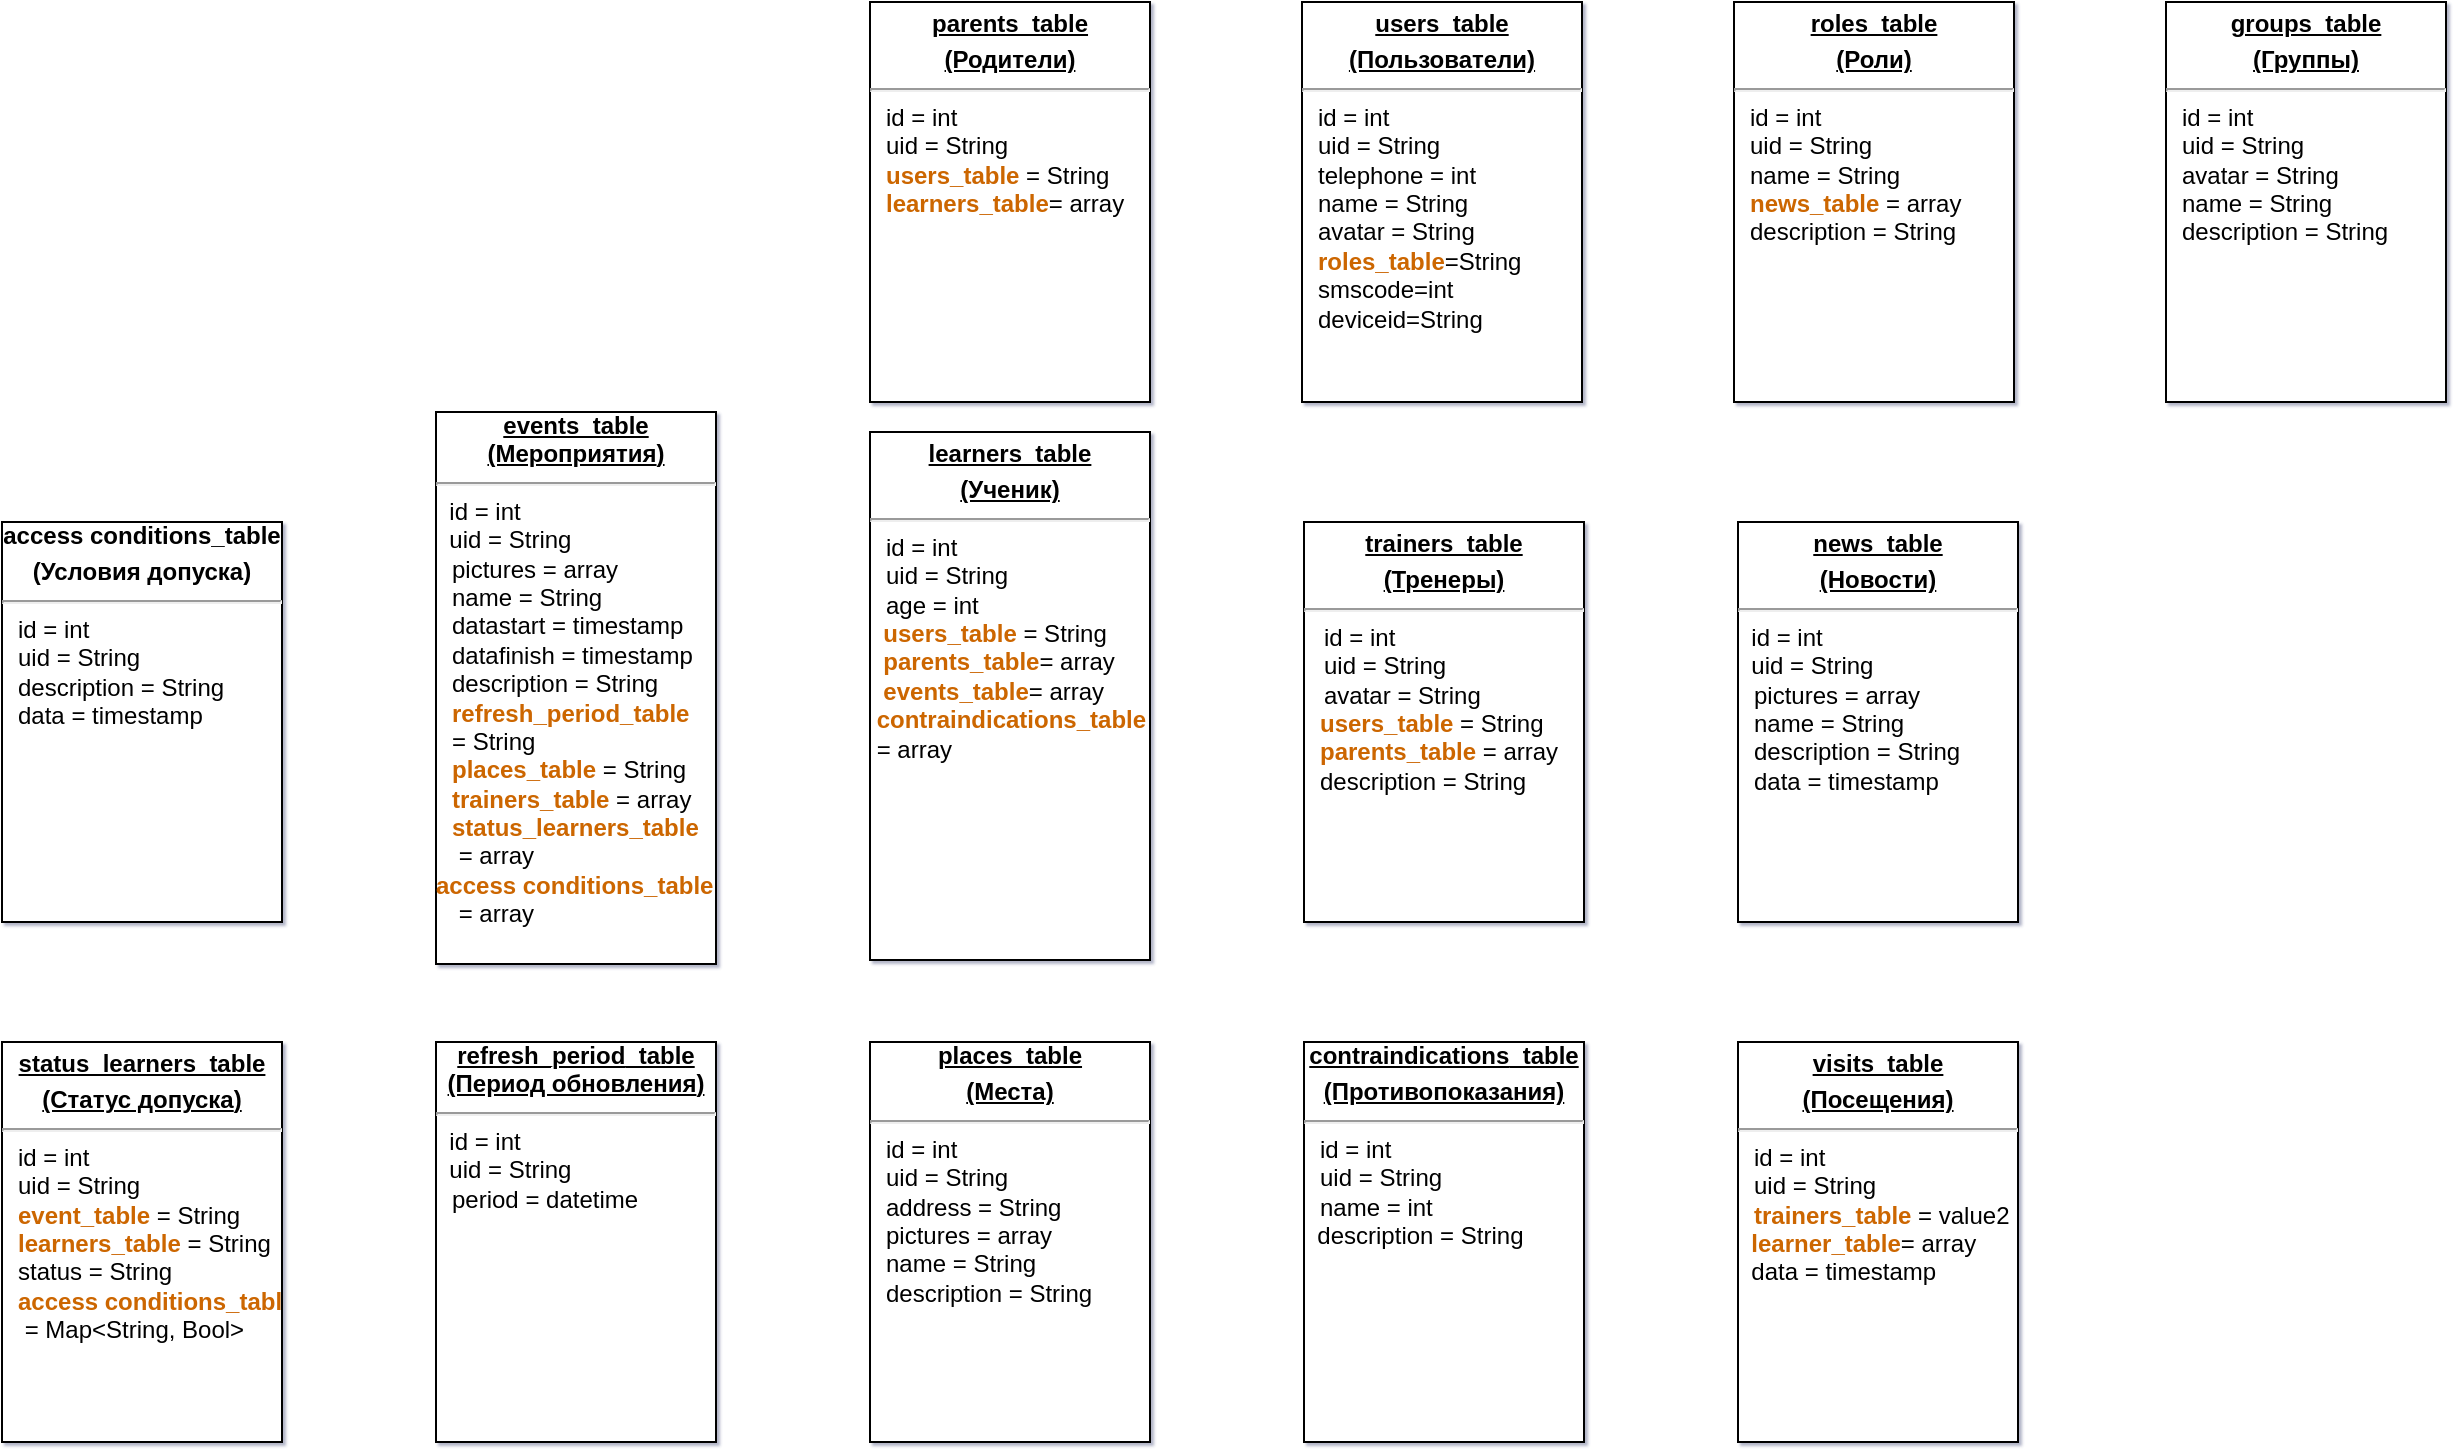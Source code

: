 <mxfile version="19.0.3" type="device"><diagram name="Page-1" id="a7904f86-f2b4-8e86-fa97-74104820619b"><mxGraphModel dx="1425" dy="792" grid="1" gridSize="1" guides="1" tooltips="1" connect="1" arrows="1" fold="1" page="0" pageScale="1" pageWidth="1100" pageHeight="850" background="none" math="0" shadow="1"><root><mxCell id="0"/><mxCell id="1" parent="0"/><mxCell id="24794b860abc3c2d-23" value="&lt;p style=&quot;margin: 4px 0px 0px; text-align: center;&quot;&gt;&lt;b&gt;&lt;u&gt;learners_table&lt;/u&gt;&lt;/b&gt;&lt;br&gt;&lt;/p&gt;&lt;p style=&quot;margin: 4px 0px 0px; text-align: center;&quot;&gt;&lt;b&gt;&lt;u&gt;(Ученик)&lt;/u&gt;&lt;/b&gt;&lt;/p&gt;&lt;hr&gt;&lt;p style=&quot;margin: 0px 0px 0px 8px;&quot;&gt;id = int&lt;br&gt;&lt;/p&gt;&lt;p style=&quot;margin: 0px 0px 0px 8px;&quot;&gt;uid = String&lt;br&gt;&lt;/p&gt;&lt;p style=&quot;margin: 0px 0px 0px 8px;&quot;&gt;age = int&lt;br&gt;&lt;/p&gt;&lt;b style=&quot;text-align: center;&quot;&gt;&amp;nbsp; &lt;font color=&quot;#cc6600&quot;&gt;users_table&lt;/font&gt;&amp;nbsp;&lt;/b&gt;&lt;span style=&quot;background-color: initial;&quot;&gt;= String&lt;/span&gt;&lt;b style=&quot;text-align: center;&quot;&gt;&lt;br&gt;&lt;/b&gt;&lt;b style=&quot;text-align: center;&quot;&gt;&amp;nbsp; &lt;font color=&quot;#cc6600&quot;&gt;parents_table&lt;/font&gt;&lt;/b&gt;&lt;span style=&quot;background-color: initial;&quot;&gt;= array&lt;br&gt;&lt;/span&gt;&lt;b style=&quot;text-align: center;&quot;&gt;&lt;font color=&quot;#cc6600&quot;&gt;&amp;nbsp; events_table&lt;/font&gt;&lt;/b&gt;&lt;span style=&quot;background-color: initial;&quot;&gt;= array&lt;/span&gt;&lt;br&gt;&lt;b style=&quot;background-color: initial;&quot;&gt;&lt;font color=&quot;#cc6600&quot;&gt;&amp;nbsp;contraindications_table&lt;br&gt;&lt;/font&gt;&lt;/b&gt;&lt;span style=&quot;background-color: initial;&quot;&gt;&amp;nbsp;= array&lt;/span&gt;" style="verticalAlign=top;align=left;overflow=fill;fontSize=12;fontFamily=Helvetica;html=1;rounded=0;shadow=0;comic=0;labelBackgroundColor=none;strokeWidth=1;" parent="1" vertex="1"><mxGeometry x="490" y="265" width="140" height="264" as="geometry"/></mxCell><mxCell id="24794b860abc3c2d-24" value="&lt;p style=&quot;margin: 0px ; margin-top: 4px ; text-align: center ; text-decoration: underline&quot;&gt;&lt;b&gt;roles_table&lt;/b&gt;&lt;/p&gt;&lt;p style=&quot;margin: 0px ; margin-top: 4px ; text-align: center ; text-decoration: underline&quot;&gt;&lt;b&gt;(Роли)&lt;/b&gt;&lt;/p&gt;&lt;hr&gt;&lt;p style=&quot;margin: 0px ; margin-left: 8px&quot;&gt;id = int&lt;br&gt;&lt;/p&gt;&lt;p style=&quot;margin: 0px ; margin-left: 8px&quot;&gt;uid = String&lt;/p&gt;&lt;p style=&quot;margin: 0px ; margin-left: 8px&quot;&gt;name = String&lt;br&gt;&lt;b&gt;&lt;font color=&quot;#cc6600&quot;&gt;news_table&lt;/font&gt;&lt;/b&gt; = array&lt;br&gt;description = String&lt;br&gt;&lt;/p&gt;&lt;p style=&quot;margin: 0px ; margin-left: 8px&quot;&gt;&lt;br&gt;&lt;/p&gt;" style="verticalAlign=top;align=left;overflow=fill;fontSize=12;fontFamily=Helvetica;html=1;rounded=0;shadow=0;comic=0;labelBackgroundColor=none;strokeWidth=1;" parent="1" vertex="1"><mxGeometry x="922" y="50" width="140" height="200" as="geometry"/></mxCell><mxCell id="24794b860abc3c2d-29" value="&lt;p style=&quot;margin: 0px ; margin-top: 4px ; text-align: center ; text-decoration: underline&quot;&gt;&lt;b&gt;news_table&lt;/b&gt;&lt;/p&gt;&lt;p style=&quot;margin: 0px ; margin-top: 4px ; text-align: center ; text-decoration: underline&quot;&gt;&lt;b&gt;(Новости)&lt;/b&gt;&lt;/p&gt;&lt;hr&gt;&amp;nbsp; id = int&lt;br&gt;&amp;nbsp; uid = String&lt;p style=&quot;margin: 0px ; margin-left: 8px&quot;&gt;pictures = array&lt;br&gt;name = String&lt;/p&gt;&lt;p style=&quot;margin: 0px ; margin-left: 8px&quot;&gt;description = String&lt;br&gt;&lt;/p&gt;&lt;p style=&quot;margin: 0px ; margin-left: 8px&quot;&gt;data = timestamp&lt;br&gt;&lt;/p&gt;&lt;p style=&quot;margin: 0px ; margin-left: 8px&quot;&gt;&lt;br&gt;&lt;/p&gt;" style="verticalAlign=top;align=left;overflow=fill;fontSize=12;fontFamily=Helvetica;html=1;rounded=0;shadow=0;comic=0;labelBackgroundColor=none;strokeWidth=1;" parent="1" vertex="1"><mxGeometry x="924" y="310" width="140" height="200" as="geometry"/></mxCell><mxCell id="a5ev4UDG7Mnt0LJXAaEB-2" value="&lt;p style=&quot;margin: 4px 0px 0px; text-align: center; text-decoration-line: underline;&quot;&gt;&lt;b&gt;users_table&lt;/b&gt;&lt;/p&gt;&lt;p style=&quot;margin: 4px 0px 0px; text-align: center; text-decoration-line: underline;&quot;&gt;&lt;b&gt;(Пользователи)&lt;/b&gt;&lt;/p&gt;&lt;hr&gt;&lt;p style=&quot;margin: 0px 0px 0px 8px;&quot;&gt;id = int&lt;br&gt;&lt;/p&gt;&lt;p style=&quot;margin: 0px 0px 0px 8px;&quot;&gt;uid = String&lt;br&gt;telephone = int&lt;br&gt;&lt;span style=&quot;text-align: center;&quot;&gt;name&lt;/span&gt;&amp;nbsp;= String&lt;/p&gt;&lt;p style=&quot;margin: 0px 0px 0px 8px;&quot;&gt;avatar = String&lt;br&gt;&lt;/p&gt;&lt;p style=&quot;margin: 0px 0px 0px 8px;&quot;&gt;&lt;b&gt;&lt;font color=&quot;#cc6600&quot;&gt;roles_table&lt;/font&gt;&lt;/b&gt;=String&lt;/p&gt;&lt;p style=&quot;margin: 0px 0px 0px 8px;&quot;&gt;smscode=int&lt;/p&gt;&lt;p style=&quot;margin: 0px 0px 0px 8px;&quot;&gt;deviceid=String&lt;/p&gt;&lt;p style=&quot;margin: 0px 0px 0px 8px;&quot;&gt;&lt;br&gt;&lt;/p&gt;&lt;p style=&quot;margin: 0px 0px 0px 8px;&quot;&gt;&lt;br&gt;&lt;/p&gt;&lt;p style=&quot;margin: 0px 0px 0px 8px;&quot;&gt;&lt;br&gt;&lt;/p&gt;" style="verticalAlign=top;align=left;overflow=fill;fontSize=12;fontFamily=Helvetica;html=1;rounded=0;shadow=0;comic=0;labelBackgroundColor=none;strokeWidth=1;" parent="1" vertex="1"><mxGeometry x="706" y="50" width="140" height="200" as="geometry"/></mxCell><mxCell id="a5ev4UDG7Mnt0LJXAaEB-8" value="&lt;div style=&quot;text-align: center;&quot;&gt;&lt;span style=&quot;background-color: initial;&quot;&gt;&lt;b&gt;&lt;u&gt;events_table&lt;/u&gt;&lt;/b&gt;&lt;/span&gt;&lt;/div&gt;&lt;div style=&quot;text-align: center;&quot;&gt;&lt;span style=&quot;background-color: initial;&quot;&gt;&lt;b&gt;&lt;u&gt;(Мероприятия&lt;/u&gt;&lt;/b&gt;&lt;/span&gt;&lt;b style=&quot;background-color: initial;&quot;&gt;&lt;u&gt;)&lt;/u&gt;&lt;/b&gt;&lt;br&gt;&lt;/div&gt;&lt;hr&gt;&amp;nbsp; id = int&lt;br&gt;&amp;nbsp; uid = String&lt;p style=&quot;margin: 0px 0px 0px 8px;&quot;&gt;pictures = array&lt;br&gt;name = String&lt;/p&gt;&lt;p style=&quot;margin: 0px 0px 0px 8px;&quot;&gt;datastart = timestamp&lt;/p&gt;&lt;p style=&quot;margin: 0px 0px 0px 8px;&quot;&gt;datafinish = timestamp&lt;br&gt;&lt;/p&gt;&lt;p style=&quot;margin: 0px 0px 0px 8px;&quot;&gt;description = String&lt;/p&gt;&lt;p style=&quot;margin: 0px 0px 0px 8px;&quot;&gt;&lt;b&gt;&lt;font color=&quot;#cc6600&quot;&gt;refresh_period_table&lt;/font&gt;&lt;/b&gt;&lt;/p&gt;&lt;p style=&quot;margin: 0px 0px 0px 8px;&quot;&gt; = String&lt;/p&gt;&lt;p style=&quot;margin: 0px ; margin-left: 8px&quot;&gt;&lt;b&gt;&lt;font color=&quot;#cc6600&quot;&gt;places_table&lt;/font&gt;&lt;/b&gt;&amp;nbsp;= String&lt;br&gt;&lt;/p&gt;&lt;p style=&quot;margin: 0px ; margin-left: 8px&quot;&gt;&lt;font color=&quot;#cc6600&quot;&gt;&lt;b style=&quot;text-align: center;&quot;&gt;trainers_table&lt;/b&gt;&amp;nbsp;&lt;/font&gt;= array&lt;br&gt;&lt;/p&gt;&lt;p style=&quot;margin: 0px ; margin-left: 8px&quot;&gt;&lt;font color=&quot;#cc6600&quot;&gt;&lt;b style=&quot;text-align: center;&quot;&gt;status_learners_table&lt;/b&gt;&lt;/font&gt;&lt;/p&gt;&lt;p style=&quot;margin: 0px ; margin-left: 8px&quot;&gt;&lt;font color=&quot;#cc6600&quot;&gt;&amp;nbsp;&lt;/font&gt;&lt;span style=&quot;background-color: initial;&quot;&gt;= array&lt;/span&gt;&lt;/p&gt;&lt;font color=&quot;#cc6600&quot;&gt;&lt;span style=&quot;text-align: center; background-color: initial;&quot;&gt;&lt;b&gt;access conditions&lt;/b&gt;&lt;/span&gt;&lt;b style=&quot;text-align: center; background-color: initial;&quot;&gt;_table&lt;/b&gt;&lt;/font&gt;&lt;p style=&quot;margin: 0px ; margin-left: 8px&quot;&gt;&lt;span style=&quot;text-align: center;&quot;&gt;&amp;nbsp;= array&lt;/span&gt;&lt;br&gt;&lt;/p&gt;" style="verticalAlign=top;align=left;overflow=fill;fontSize=12;fontFamily=Helvetica;html=1;rounded=0;shadow=0;comic=0;labelBackgroundColor=none;strokeWidth=1;" parent="1" vertex="1"><mxGeometry x="273" y="255" width="140" height="276" as="geometry"/></mxCell><mxCell id="a5ev4UDG7Mnt0LJXAaEB-21" value="&lt;p style=&quot;margin: 4px 0px 0px; text-align: center;&quot;&gt;&lt;b&gt;&lt;u&gt;trainers_table&lt;/u&gt;&lt;/b&gt;&lt;br&gt;&lt;/p&gt;&lt;p style=&quot;margin: 0px ; margin-top: 4px ; text-align: center ; text-decoration: underline&quot;&gt;&lt;b&gt;(Тренеры)&lt;/b&gt;&lt;/p&gt;&lt;hr&gt;&amp;nbsp; &amp;nbsp;id = int&lt;br&gt;&amp;nbsp; &amp;nbsp;uid = String&lt;br&gt;&amp;nbsp; &amp;nbsp;avatar = String&lt;br&gt;&lt;p style=&quot;margin: 0px ; margin-left: 8px&quot;&gt;&lt;font color=&quot;#cc6600&quot;&gt;&lt;b style=&quot;text-align: center;&quot;&gt;users_table&lt;/b&gt;&amp;nbsp;&lt;/font&gt;= String&lt;br&gt;&lt;b style=&quot;text-align: center;&quot;&gt;&lt;font style=&quot;&quot; color=&quot;#cc6600&quot;&gt;parents_table&lt;/font&gt;&lt;/b&gt;&amp;nbsp;= array&lt;/p&gt;&lt;p style=&quot;margin: 0px ; margin-left: 8px&quot;&gt;description = String&lt;br&gt;&lt;/p&gt;" style="verticalAlign=top;align=left;overflow=fill;fontSize=12;fontFamily=Helvetica;html=1;rounded=0;shadow=0;comic=0;labelBackgroundColor=none;strokeWidth=1;" parent="1" vertex="1"><mxGeometry x="707" y="310" width="140" height="200" as="geometry"/></mxCell><mxCell id="PjN5n-oxKT2lGoOE2mMC-3" value="&lt;p style=&quot;margin: 4px 0px 0px; text-align: center;&quot;&gt;&lt;b&gt;&lt;u&gt;parents_table&lt;/u&gt;&lt;/b&gt;&lt;br&gt;&lt;/p&gt;&lt;p style=&quot;margin: 0px ; margin-top: 4px ; text-align: center ; text-decoration: underline&quot;&gt;&lt;b&gt;(Родители)&lt;/b&gt;&lt;/p&gt;&lt;hr&gt;&lt;p style=&quot;margin: 0px ; margin-left: 8px&quot;&gt;id = int&lt;br&gt;&lt;/p&gt;&lt;p style=&quot;margin: 0px ; margin-left: 8px&quot;&gt;uid = String&lt;br&gt;&lt;b style=&quot;text-align: center;&quot;&gt;&lt;font color=&quot;#cc6600&quot;&gt;users_table&lt;/font&gt;&lt;/b&gt;&amp;nbsp;= String&lt;br&gt;&lt;/p&gt;&lt;p style=&quot;margin: 0px ; margin-left: 8px&quot;&gt;&lt;b style=&quot;text-align: center;&quot;&gt;&lt;font color=&quot;#cc6600&quot;&gt;learners_table&lt;/font&gt;&lt;/b&gt;&lt;span style=&quot;background-color: initial;&quot;&gt;= array&lt;/span&gt;&lt;br&gt;&lt;/p&gt;" style="verticalAlign=top;align=left;overflow=fill;fontSize=12;fontFamily=Helvetica;html=1;rounded=0;shadow=0;comic=0;labelBackgroundColor=none;strokeWidth=1;" parent="1" vertex="1"><mxGeometry x="490" y="50" width="140" height="200" as="geometry"/></mxCell><mxCell id="x2Hey7kuTfODHcsgdmlP-1" value="&lt;p style=&quot;margin: 4px 0px 0px; text-align: center;&quot;&gt;&lt;b&gt;&lt;u&gt;visits_table&lt;/u&gt;&lt;/b&gt;&lt;br&gt;&lt;/p&gt;&lt;p style=&quot;margin: 0px ; margin-top: 4px ; text-align: center ; text-decoration: underline&quot;&gt;&lt;b&gt;(Посещения)&lt;/b&gt;&lt;/p&gt;&lt;hr&gt;&lt;p style=&quot;margin: 0px 0px 0px 8px;&quot;&gt;id = int&lt;br&gt;&lt;/p&gt;&lt;p style=&quot;margin: 0px 0px 0px 8px;&quot;&gt;uid = String&lt;br&gt;&lt;b style=&quot;text-align: center;&quot;&gt;&lt;font color=&quot;#cc6600&quot;&gt;trainers_table&lt;/font&gt;&lt;/b&gt;&amp;nbsp;= value2&lt;br&gt;&lt;/p&gt;&lt;b style=&quot;text-align: center;&quot;&gt;&amp;nbsp;&amp;nbsp;&lt;/b&gt;&lt;span style=&quot;background-color: initial;&quot;&gt;&lt;font color=&quot;#cc6600&quot;&gt;&lt;b&gt;learner_table&lt;/b&gt;&lt;/font&gt;=&amp;nbsp;&lt;/span&gt;array&lt;br&gt;&amp;nbsp; data = timestamp&lt;b style=&quot;text-align: center;&quot;&gt;&lt;u&gt;&lt;br&gt;&lt;/u&gt;&lt;/b&gt;&lt;p style=&quot;margin: 0px ; margin-left: 8px&quot;&gt;&lt;br&gt;&lt;/p&gt;" style="verticalAlign=top;align=left;overflow=fill;fontSize=12;fontFamily=Helvetica;html=1;rounded=0;shadow=0;comic=0;labelBackgroundColor=none;strokeWidth=1;" parent="1" vertex="1"><mxGeometry x="924" y="570" width="140" height="200" as="geometry"/></mxCell><mxCell id="qhqPB_jAX0JVCqn1H-oK-1" value="&lt;p style=&quot;margin: 0px ; margin-top: 4px ; text-align: center ; text-decoration: underline&quot;&gt;&lt;b&gt;groups_table&lt;/b&gt;&lt;/p&gt;&lt;p style=&quot;margin: 0px ; margin-top: 4px ; text-align: center ; text-decoration: underline&quot;&gt;&lt;b&gt;(Группы)&lt;/b&gt;&lt;/p&gt;&lt;hr&gt;&lt;p style=&quot;margin: 0px ; margin-left: 8px&quot;&gt;id = int&lt;br&gt;&lt;/p&gt;&lt;p style=&quot;margin: 0px ; margin-left: 8px&quot;&gt;uid = String&lt;/p&gt;&lt;p style=&quot;margin: 0px ; margin-left: 8px&quot;&gt;avatar = String&lt;/p&gt;&lt;p style=&quot;margin: 0px ; margin-left: 8px&quot;&gt;name = String&lt;br&gt;description = String&lt;br&gt;&lt;br&gt;&lt;/p&gt;&lt;p style=&quot;margin: 0px ; margin-left: 8px&quot;&gt;&lt;br&gt;&lt;/p&gt;" style="verticalAlign=top;align=left;overflow=fill;fontSize=12;fontFamily=Helvetica;html=1;rounded=0;shadow=0;comic=0;labelBackgroundColor=none;strokeWidth=1;" vertex="1" parent="1"><mxGeometry x="1138" y="50" width="140" height="200" as="geometry"/></mxCell><mxCell id="qhqPB_jAX0JVCqn1H-oK-3" value="&lt;div style=&quot;text-align: center;&quot;&gt;&lt;span style=&quot;background-color: initial;&quot;&gt;&lt;b&gt;&lt;u&gt;refresh_period&lt;/u&gt;&lt;/b&gt;&lt;/span&gt;&lt;b style=&quot;background-color: initial;&quot;&gt;&lt;u&gt;_table&lt;/u&gt;&lt;/b&gt;&lt;/div&gt;&lt;div style=&quot;text-align: center;&quot;&gt;&lt;span style=&quot;background-color: initial;&quot;&gt;&lt;b&gt;&lt;u&gt;(Период обновления&lt;/u&gt;&lt;/b&gt;&lt;/span&gt;&lt;b style=&quot;background-color: initial;&quot;&gt;&lt;u&gt;)&lt;/u&gt;&lt;/b&gt;&lt;br&gt;&lt;/div&gt;&lt;hr&gt;&amp;nbsp; id = int&lt;br&gt;&amp;nbsp; uid = String&lt;br&gt;&lt;p style=&quot;margin: 0px 0px 0px 8px;&quot;&gt;period = datetime&lt;br&gt;&lt;/p&gt;&lt;p style=&quot;margin: 0px 0px 0px 8px;&quot;&gt;&lt;br&gt;&lt;/p&gt;&lt;p style=&quot;margin: 0px ; margin-left: 8px&quot;&gt;&lt;br&gt;&lt;/p&gt;" style="verticalAlign=top;align=left;overflow=fill;fontSize=12;fontFamily=Helvetica;html=1;rounded=0;shadow=0;comic=0;labelBackgroundColor=none;strokeWidth=1;" vertex="1" parent="1"><mxGeometry x="273" y="570" width="140" height="200" as="geometry"/></mxCell><mxCell id="qhqPB_jAX0JVCqn1H-oK-4" value="&lt;div style=&quot;text-align: center;&quot;&gt;&lt;b style=&quot;background-color: initial;&quot;&gt;&lt;u&gt;places_table&lt;/u&gt;&lt;/b&gt;&lt;/div&gt;&lt;p style=&quot;margin: 4px 0px 0px; text-align: center;&quot;&gt;&lt;b&gt;&lt;u&gt;(Места)&lt;/u&gt;&lt;/b&gt;&lt;br&gt;&lt;/p&gt;&lt;hr&gt;&lt;p style=&quot;margin: 0px ; margin-left: 8px&quot;&gt;id = int&lt;br&gt;&lt;/p&gt;&lt;p style=&quot;margin: 0px ; margin-left: 8px&quot;&gt;uid = String&lt;br&gt;&lt;/p&gt;&lt;p style=&quot;margin: 0px ; margin-left: 8px&quot;&gt;address = String&lt;br&gt;&lt;/p&gt;&lt;p style=&quot;margin: 0px 0px 0px 8px;&quot;&gt;pictures = array&lt;br&gt;name = String&lt;/p&gt;&lt;p style=&quot;margin: 0px 0px 0px 8px;&quot;&gt;description = String&lt;/p&gt;" style="verticalAlign=top;align=left;overflow=fill;fontSize=12;fontFamily=Helvetica;html=1;rounded=0;shadow=0;comic=0;labelBackgroundColor=none;strokeWidth=1;" vertex="1" parent="1"><mxGeometry x="490" y="570" width="140" height="200" as="geometry"/></mxCell><mxCell id="qhqPB_jAX0JVCqn1H-oK-5" value="&lt;div style=&quot;text-align: center;&quot;&gt;&lt;b style=&quot;background-color: initial;&quot;&gt;&lt;u&gt;contraindications&lt;/u&gt;&lt;/b&gt;&lt;b style=&quot;background-color: initial;&quot;&gt;&lt;u&gt;_table&lt;/u&gt;&lt;/b&gt;&lt;/div&gt;&lt;p style=&quot;margin: 4px 0px 0px; text-align: center;&quot;&gt;&lt;b&gt;&lt;u&gt;(Противопоказания)&lt;/u&gt;&lt;/b&gt;&lt;/p&gt;&lt;hr&gt;&lt;p style=&quot;margin: 0px 0px 0px 8px;&quot;&gt;id = int&lt;br&gt;&lt;/p&gt;&lt;p style=&quot;margin: 0px 0px 0px 8px;&quot;&gt;uid = String&lt;br&gt;&lt;/p&gt;&lt;p style=&quot;margin: 0px 0px 0px 8px;&quot;&gt;name = int&lt;br&gt;&lt;/p&gt;&lt;b style=&quot;text-align: center;&quot;&gt;&amp;nbsp;&amp;nbsp;&lt;/b&gt;description&lt;b style=&quot;text-align: center;&quot;&gt;&amp;nbsp;&lt;/b&gt;&lt;span style=&quot;background-color: initial;&quot;&gt;= String&lt;/span&gt;&lt;b style=&quot;text-align: center;&quot;&gt;&lt;br&gt;&lt;/b&gt;&lt;b style=&quot;text-align: center;&quot;&gt;&amp;nbsp;&amp;nbsp;&lt;/b&gt;" style="verticalAlign=top;align=left;overflow=fill;fontSize=12;fontFamily=Helvetica;html=1;rounded=0;shadow=0;comic=0;labelBackgroundColor=none;strokeWidth=1;" vertex="1" parent="1"><mxGeometry x="707" y="570" width="140" height="200" as="geometry"/></mxCell><mxCell id="qhqPB_jAX0JVCqn1H-oK-6" value="&lt;div style=&quot;text-align: center;&quot;&gt;&lt;span style=&quot;background-color: initial;&quot;&gt;&lt;b&gt;access conditions&lt;/b&gt;&lt;/span&gt;&lt;b style=&quot;background-color: initial;&quot;&gt;_table&lt;/b&gt;&lt;/div&gt;&lt;p style=&quot;margin: 4px 0px 0px; text-align: center;&quot;&gt;&lt;b&gt;(Условия допуска)&lt;/b&gt;&lt;/p&gt;&lt;hr&gt;&lt;p style=&quot;margin: 0px ; margin-left: 8px&quot;&gt;id = int&lt;br&gt;&lt;/p&gt;&lt;p style=&quot;margin: 0px ; margin-left: 8px&quot;&gt;uid = String&lt;/p&gt;&lt;p style=&quot;margin: 0px 0px 0px 8px;&quot;&gt;description = String&lt;/p&gt;&lt;p style=&quot;margin: 0px 0px 0px 8px;&quot;&gt;data = timestamp&lt;br&gt;&lt;/p&gt;&lt;div style=&quot;&quot;&gt;&lt;br&gt;&lt;/div&gt;&lt;div&gt;&lt;span style=&quot;background-color: initial;&quot;&gt;&lt;b&gt;&lt;u&gt;&lt;br&gt;&lt;/u&gt;&lt;/b&gt;&lt;/span&gt;&lt;/div&gt;" style="verticalAlign=top;align=left;overflow=fill;fontSize=12;fontFamily=Helvetica;html=1;rounded=0;shadow=0;comic=0;labelBackgroundColor=none;strokeWidth=1;" vertex="1" parent="1"><mxGeometry x="56" y="310" width="140" height="200" as="geometry"/></mxCell><mxCell id="qhqPB_jAX0JVCqn1H-oK-7" value="&lt;p style=&quot;margin: 4px 0px 0px; text-align: center;&quot;&gt;&lt;b&gt;&lt;u&gt;status_learners_table&lt;/u&gt;&lt;/b&gt;&lt;br&gt;&lt;/p&gt;&lt;p style=&quot;margin: 4px 0px 0px; text-align: center;&quot;&gt;&lt;b&gt;&lt;u&gt;(Статус допуска&lt;/u&gt;&lt;/b&gt;&lt;b style=&quot;background-color: initial;&quot;&gt;&lt;u&gt;)&lt;/u&gt;&lt;/b&gt;&lt;/p&gt;&lt;hr&gt;&lt;p style=&quot;margin: 0px 0px 0px 8px;&quot;&gt;id = int&lt;br&gt;&lt;/p&gt;&lt;p style=&quot;margin: 0px 0px 0px 8px;&quot;&gt;uid = String&lt;/p&gt;&lt;p style=&quot;margin: 0px 0px 0px 8px;&quot;&gt;&lt;font color=&quot;#cc6600&quot;&gt;&lt;b style=&quot;text-align: center;&quot;&gt;event_table&lt;/b&gt;&amp;nbsp;&lt;/font&gt;= String&lt;br&gt;&lt;/p&gt;&lt;p style=&quot;margin: 0px 0px 0px 8px;&quot;&gt;&lt;font color=&quot;#cc6600&quot;&gt;&lt;b style=&quot;text-align: center;&quot;&gt;learners_table&lt;/b&gt;&amp;nbsp;&lt;/font&gt;= String&lt;br&gt;&lt;/p&gt;&lt;p style=&quot;margin: 0px 0px 0px 8px;&quot;&gt;status = String&lt;/p&gt;&lt;p style=&quot;margin: 0px 0px 0px 8px;&quot;&gt;&lt;font color=&quot;#cc6600&quot;&gt;&lt;span style=&quot;text-align: center; background-color: initial;&quot;&gt;&lt;b&gt;access conditions&lt;/b&gt;&lt;/span&gt;&lt;b style=&quot;text-align: center; background-color: initial;&quot;&gt;_table&lt;/b&gt;&lt;/font&gt;&lt;/p&gt;&lt;p style=&quot;margin: 0px 0px 0px 8px;&quot;&gt;&lt;span style=&quot;text-align: center;&quot;&gt;&amp;nbsp;= Map&amp;lt;String, Bool&amp;gt;&lt;/span&gt;&lt;/p&gt;&lt;p style=&quot;margin: 0px 0px 0px 8px;&quot;&gt;&lt;br&gt;&lt;/p&gt;&lt;p style=&quot;margin: 0px 0px 0px 8px;&quot;&gt;&lt;br&gt;&lt;/p&gt;&lt;b style=&quot;text-align: center;&quot;&gt;&lt;font color=&quot;#cc6600&quot;&gt;&amp;nbsp;&lt;/font&gt;&lt;/b&gt;&lt;br&gt;&lt;b style=&quot;background-color: initial;&quot;&gt;&lt;font color=&quot;#cc6600&quot;&gt;&amp;nbsp;&lt;/font&gt;&lt;/b&gt;" style="verticalAlign=top;align=left;overflow=fill;fontSize=12;fontFamily=Helvetica;html=1;rounded=0;shadow=0;comic=0;labelBackgroundColor=none;strokeWidth=1;" vertex="1" parent="1"><mxGeometry x="56" y="570" width="140" height="200" as="geometry"/></mxCell></root></mxGraphModel></diagram></mxfile>